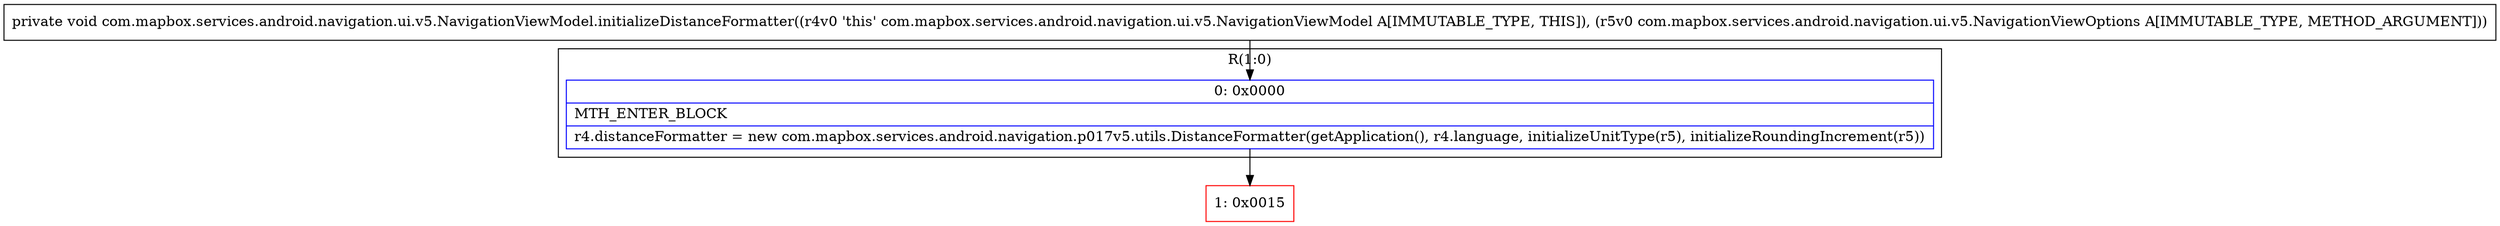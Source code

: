 digraph "CFG forcom.mapbox.services.android.navigation.ui.v5.NavigationViewModel.initializeDistanceFormatter(Lcom\/mapbox\/services\/android\/navigation\/ui\/v5\/NavigationViewOptions;)V" {
subgraph cluster_Region_843178072 {
label = "R(1:0)";
node [shape=record,color=blue];
Node_0 [shape=record,label="{0\:\ 0x0000|MTH_ENTER_BLOCK\l|r4.distanceFormatter = new com.mapbox.services.android.navigation.p017v5.utils.DistanceFormatter(getApplication(), r4.language, initializeUnitType(r5), initializeRoundingIncrement(r5))\l}"];
}
Node_1 [shape=record,color=red,label="{1\:\ 0x0015}"];
MethodNode[shape=record,label="{private void com.mapbox.services.android.navigation.ui.v5.NavigationViewModel.initializeDistanceFormatter((r4v0 'this' com.mapbox.services.android.navigation.ui.v5.NavigationViewModel A[IMMUTABLE_TYPE, THIS]), (r5v0 com.mapbox.services.android.navigation.ui.v5.NavigationViewOptions A[IMMUTABLE_TYPE, METHOD_ARGUMENT])) }"];
MethodNode -> Node_0;
Node_0 -> Node_1;
}

